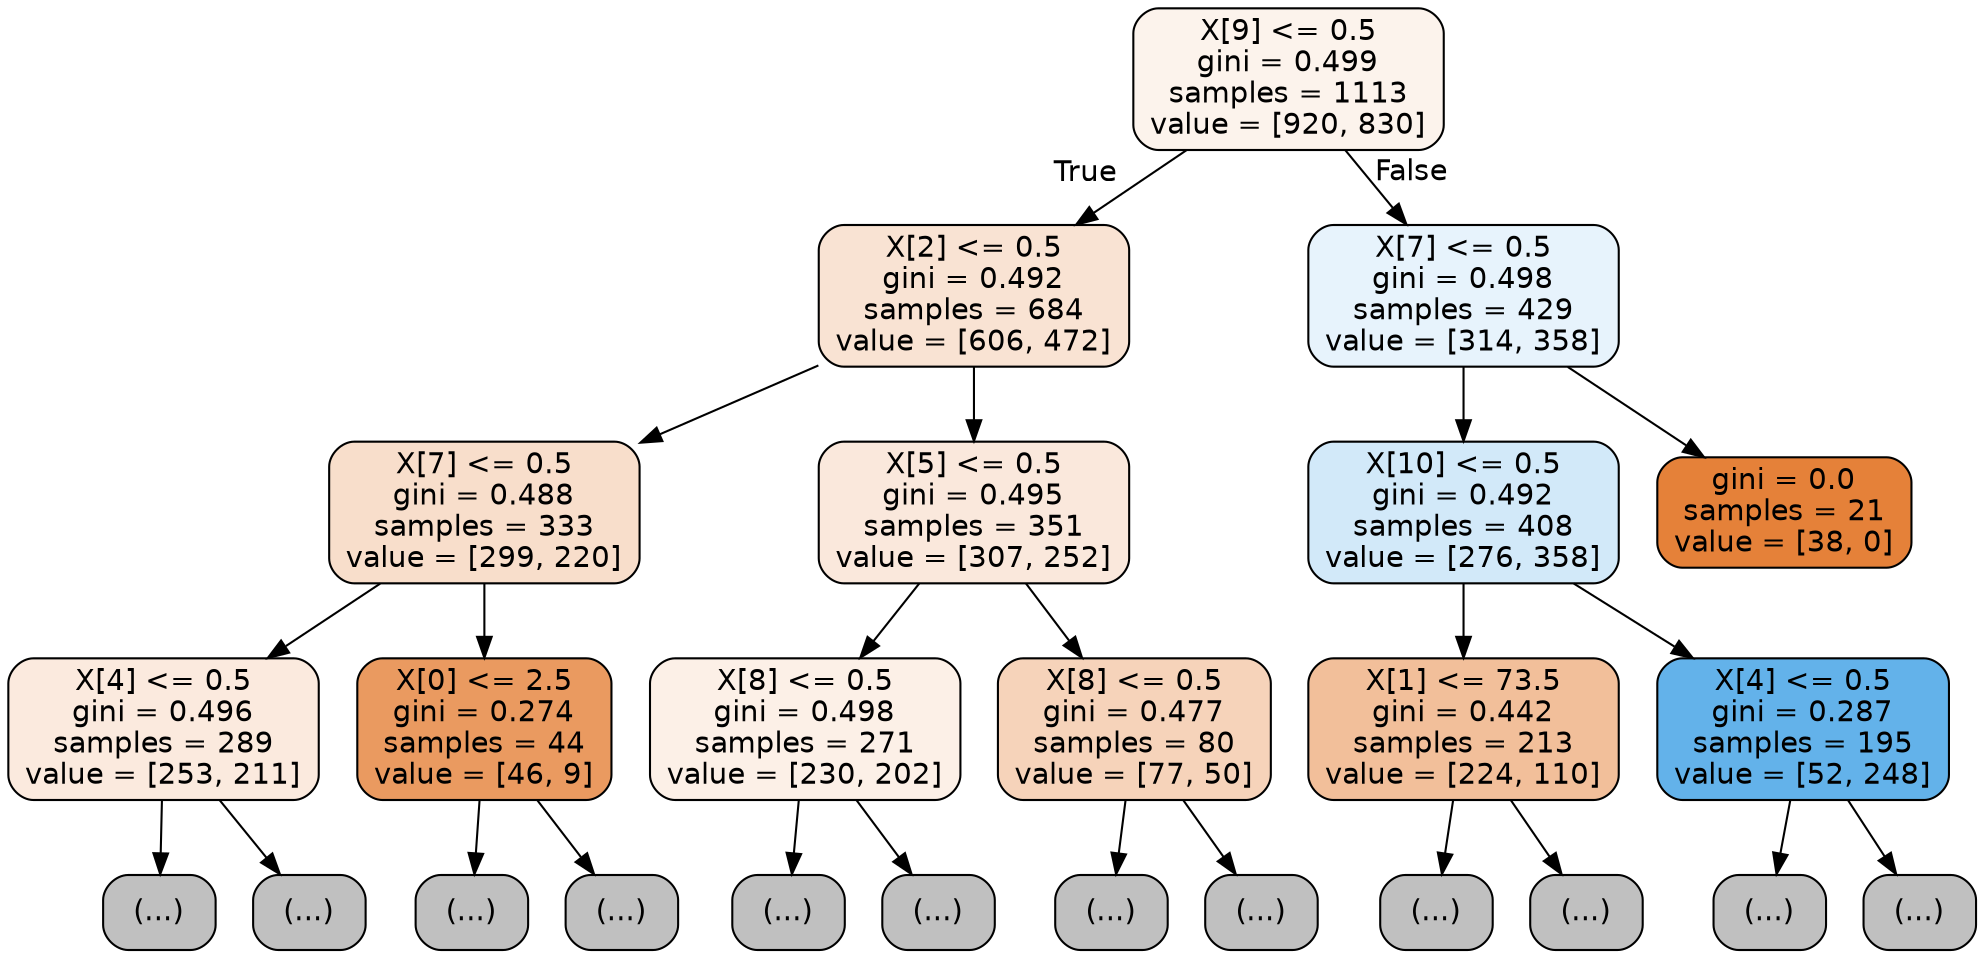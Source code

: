digraph Tree {
node [shape=box, style="filled, rounded", color="black", fontname="helvetica"] ;
edge [fontname="helvetica"] ;
0 [label="X[9] <= 0.5\ngini = 0.499\nsamples = 1113\nvalue = [920, 830]", fillcolor="#fcf3ec"] ;
1 [label="X[2] <= 0.5\ngini = 0.492\nsamples = 684\nvalue = [606, 472]", fillcolor="#f9e3d3"] ;
0 -> 1 [labeldistance=2.5, labelangle=45, headlabel="True"] ;
2 [label="X[7] <= 0.5\ngini = 0.488\nsamples = 333\nvalue = [299, 220]", fillcolor="#f8decb"] ;
1 -> 2 ;
3 [label="X[4] <= 0.5\ngini = 0.496\nsamples = 289\nvalue = [253, 211]", fillcolor="#fbeade"] ;
2 -> 3 ;
4 [label="(...)", fillcolor="#C0C0C0"] ;
3 -> 4 ;
63 [label="(...)", fillcolor="#C0C0C0"] ;
3 -> 63 ;
84 [label="X[0] <= 2.5\ngini = 0.274\nsamples = 44\nvalue = [46, 9]", fillcolor="#ea9a60"] ;
2 -> 84 ;
85 [label="(...)", fillcolor="#C0C0C0"] ;
84 -> 85 ;
102 [label="(...)", fillcolor="#C0C0C0"] ;
84 -> 102 ;
119 [label="X[5] <= 0.5\ngini = 0.495\nsamples = 351\nvalue = [307, 252]", fillcolor="#fae8dc"] ;
1 -> 119 ;
120 [label="X[8] <= 0.5\ngini = 0.498\nsamples = 271\nvalue = [230, 202]", fillcolor="#fcf0e7"] ;
119 -> 120 ;
121 [label="(...)", fillcolor="#C0C0C0"] ;
120 -> 121 ;
186 [label="(...)", fillcolor="#C0C0C0"] ;
120 -> 186 ;
239 [label="X[8] <= 0.5\ngini = 0.477\nsamples = 80\nvalue = [77, 50]", fillcolor="#f6d3ba"] ;
119 -> 239 ;
240 [label="(...)", fillcolor="#C0C0C0"] ;
239 -> 240 ;
263 [label="(...)", fillcolor="#C0C0C0"] ;
239 -> 263 ;
264 [label="X[7] <= 0.5\ngini = 0.498\nsamples = 429\nvalue = [314, 358]", fillcolor="#e7f3fc"] ;
0 -> 264 [labeldistance=2.5, labelangle=-45, headlabel="False"] ;
265 [label="X[10] <= 0.5\ngini = 0.492\nsamples = 408\nvalue = [276, 358]", fillcolor="#d2e9f9"] ;
264 -> 265 ;
266 [label="X[1] <= 73.5\ngini = 0.442\nsamples = 213\nvalue = [224, 110]", fillcolor="#f2bf9a"] ;
265 -> 266 ;
267 [label="(...)", fillcolor="#C0C0C0"] ;
266 -> 267 ;
296 [label="(...)", fillcolor="#C0C0C0"] ;
266 -> 296 ;
301 [label="X[4] <= 0.5\ngini = 0.287\nsamples = 195\nvalue = [52, 248]", fillcolor="#63b2ea"] ;
265 -> 301 ;
302 [label="(...)", fillcolor="#C0C0C0"] ;
301 -> 302 ;
333 [label="(...)", fillcolor="#C0C0C0"] ;
301 -> 333 ;
334 [label="gini = 0.0\nsamples = 21\nvalue = [38, 0]", fillcolor="#e58139"] ;
264 -> 334 ;
}